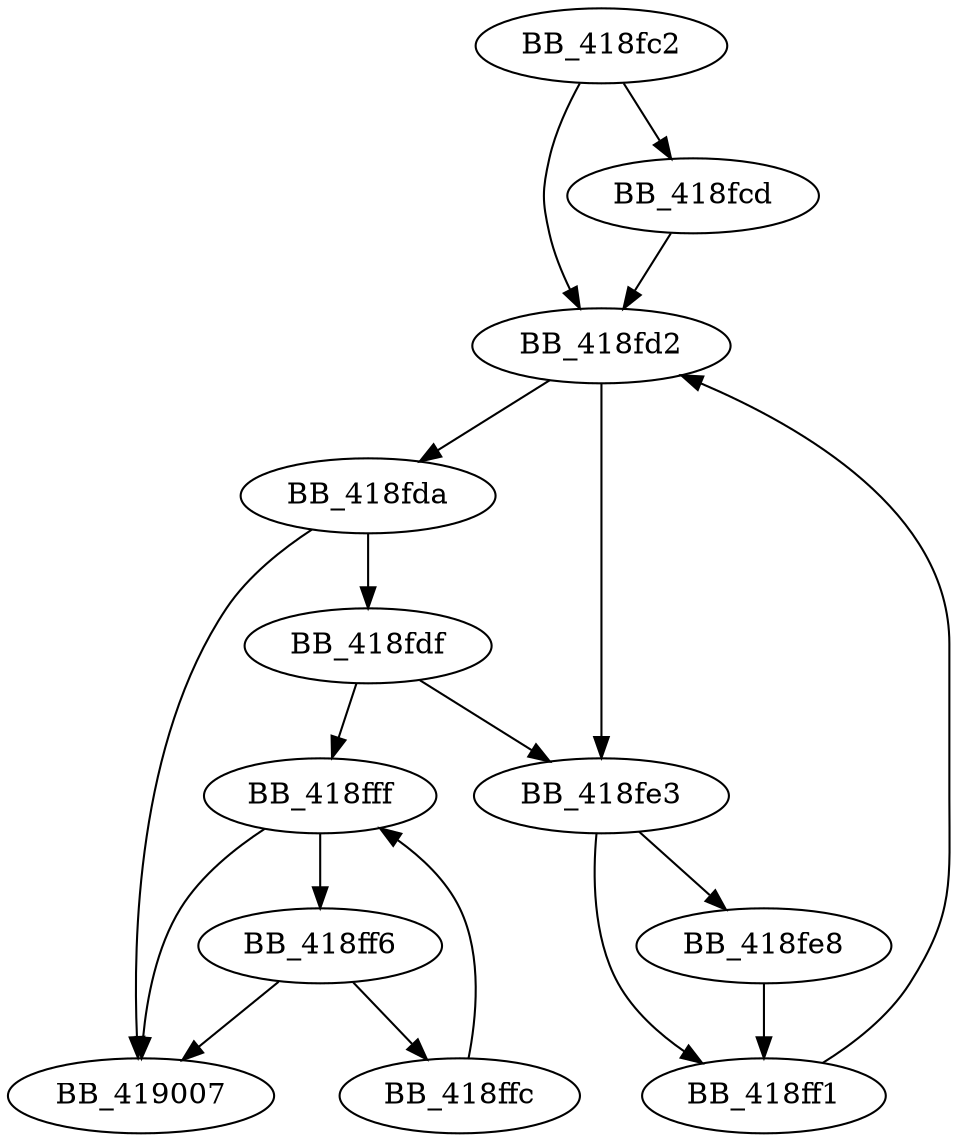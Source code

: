 DiGraph __wwincmdln{
BB_418fc2->BB_418fcd
BB_418fc2->BB_418fd2
BB_418fcd->BB_418fd2
BB_418fd2->BB_418fda
BB_418fd2->BB_418fe3
BB_418fda->BB_418fdf
BB_418fda->BB_419007
BB_418fdf->BB_418fe3
BB_418fdf->BB_418fff
BB_418fe3->BB_418fe8
BB_418fe3->BB_418ff1
BB_418fe8->BB_418ff1
BB_418ff1->BB_418fd2
BB_418ff6->BB_418ffc
BB_418ff6->BB_419007
BB_418ffc->BB_418fff
BB_418fff->BB_418ff6
BB_418fff->BB_419007
}
